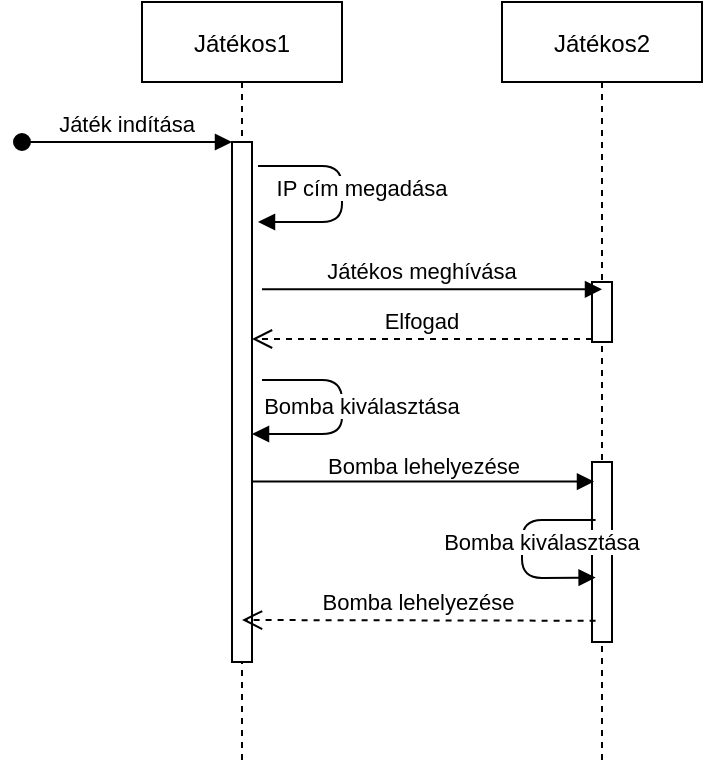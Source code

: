 <mxfile version="15.8.3" type="device"><diagram id="kgpKYQtTHZ0yAKxKKP6v" name="Page-1"><mxGraphModel dx="1038" dy="547" grid="1" gridSize="10" guides="1" tooltips="1" connect="1" arrows="1" fold="1" page="1" pageScale="1" pageWidth="850" pageHeight="1100" math="0" shadow="0"><root><mxCell id="0"/><mxCell id="1" parent="0"/><mxCell id="3nuBFxr9cyL0pnOWT2aG-1" value="Játékos1" style="shape=umlLifeline;perimeter=lifelinePerimeter;container=1;collapsible=0;recursiveResize=0;rounded=0;shadow=0;strokeWidth=1;" parent="1" vertex="1"><mxGeometry x="120" y="80" width="100" height="380" as="geometry"/></mxCell><mxCell id="3nuBFxr9cyL0pnOWT2aG-2" value="" style="points=[];perimeter=orthogonalPerimeter;rounded=0;shadow=0;strokeWidth=1;" parent="3nuBFxr9cyL0pnOWT2aG-1" vertex="1"><mxGeometry x="45" y="70" width="10" height="260" as="geometry"/></mxCell><mxCell id="3nuBFxr9cyL0pnOWT2aG-3" value="Játék indítása" style="verticalAlign=bottom;startArrow=oval;endArrow=block;startSize=8;shadow=0;strokeWidth=1;" parent="3nuBFxr9cyL0pnOWT2aG-1" target="3nuBFxr9cyL0pnOWT2aG-2" edge="1"><mxGeometry relative="1" as="geometry"><mxPoint x="-60" y="70" as="sourcePoint"/></mxGeometry></mxCell><mxCell id="3nuBFxr9cyL0pnOWT2aG-8" value="IP cím megadása" style="verticalAlign=bottom;endArrow=block;shadow=0;strokeWidth=1;" parent="3nuBFxr9cyL0pnOWT2aG-1" edge="1"><mxGeometry x="0.111" y="10" relative="1" as="geometry"><mxPoint x="58" y="82" as="sourcePoint"/><mxPoint x="58" y="110" as="targetPoint"/><Array as="points"><mxPoint x="100" y="82"/><mxPoint x="100" y="110"/></Array><mxPoint as="offset"/></mxGeometry></mxCell><mxCell id="Hczn2LufJ1FquYa1w6TS-1" value="Bomba kiválasztása" style="verticalAlign=bottom;endArrow=block;shadow=0;strokeWidth=1;" edge="1" parent="3nuBFxr9cyL0pnOWT2aG-1" target="3nuBFxr9cyL0pnOWT2aG-2"><mxGeometry x="0.111" y="10" relative="1" as="geometry"><mxPoint x="60" y="189" as="sourcePoint"/><mxPoint x="68" y="120" as="targetPoint"/><Array as="points"><mxPoint x="100" y="189"/><mxPoint x="100" y="216"/></Array><mxPoint as="offset"/></mxGeometry></mxCell><mxCell id="3nuBFxr9cyL0pnOWT2aG-5" value="Játékos2" style="shape=umlLifeline;perimeter=lifelinePerimeter;container=1;collapsible=0;recursiveResize=0;rounded=0;shadow=0;strokeWidth=1;" parent="1" vertex="1"><mxGeometry x="300" y="80" width="100" height="380" as="geometry"/></mxCell><mxCell id="3nuBFxr9cyL0pnOWT2aG-6" value="" style="points=[];perimeter=orthogonalPerimeter;rounded=0;shadow=0;strokeWidth=1;" parent="3nuBFxr9cyL0pnOWT2aG-5" vertex="1"><mxGeometry x="45" y="140" width="10" height="30" as="geometry"/></mxCell><mxCell id="Hczn2LufJ1FquYa1w6TS-3" value="" style="points=[];perimeter=orthogonalPerimeter;rounded=0;shadow=0;strokeWidth=1;" vertex="1" parent="3nuBFxr9cyL0pnOWT2aG-5"><mxGeometry x="45" y="230" width="10" height="90" as="geometry"/></mxCell><mxCell id="Hczn2LufJ1FquYa1w6TS-4" value="Bomba kiválasztása" style="verticalAlign=bottom;endArrow=block;shadow=0;strokeWidth=1;entryX=0.18;entryY=0.642;entryDx=0;entryDy=0;entryPerimeter=0;exitX=0.18;exitY=0.322;exitDx=0;exitDy=0;exitPerimeter=0;" edge="1" parent="3nuBFxr9cyL0pnOWT2aG-5" source="Hczn2LufJ1FquYa1w6TS-3" target="Hczn2LufJ1FquYa1w6TS-3"><mxGeometry x="0.111" y="10" relative="1" as="geometry"><mxPoint x="-115.2" y="199.35" as="sourcePoint"/><mxPoint x="-115.2" y="225.95" as="targetPoint"/><Array as="points"><mxPoint x="10" y="259"/><mxPoint x="10" y="288"/></Array><mxPoint as="offset"/></mxGeometry></mxCell><mxCell id="3nuBFxr9cyL0pnOWT2aG-7" value="Elfogad" style="verticalAlign=bottom;endArrow=open;dashed=1;endSize=8;exitX=0;exitY=0.95;shadow=0;strokeWidth=1;" parent="1" source="3nuBFxr9cyL0pnOWT2aG-6" target="3nuBFxr9cyL0pnOWT2aG-2" edge="1"><mxGeometry relative="1" as="geometry"><mxPoint x="275" y="236" as="targetPoint"/></mxGeometry></mxCell><mxCell id="3nuBFxr9cyL0pnOWT2aG-9" value="Játékos meghívása" style="verticalAlign=bottom;endArrow=block;shadow=0;strokeWidth=1;exitX=1.5;exitY=0.283;exitDx=0;exitDy=0;exitPerimeter=0;entryX=0.5;entryY=0.378;entryDx=0;entryDy=0;entryPerimeter=0;" parent="1" source="3nuBFxr9cyL0pnOWT2aG-2" target="3nuBFxr9cyL0pnOWT2aG-5" edge="1"><mxGeometry x="-0.059" relative="1" as="geometry"><mxPoint x="180" y="230" as="sourcePoint"/><mxPoint x="350" y="225" as="targetPoint"/><Array as="points"/><mxPoint as="offset"/></mxGeometry></mxCell><mxCell id="Hczn2LufJ1FquYa1w6TS-2" value="Bomba lehelyezése" style="verticalAlign=bottom;endArrow=block;shadow=0;strokeWidth=1;entryX=0.1;entryY=0.109;entryDx=0;entryDy=0;entryPerimeter=0;" edge="1" parent="1" source="3nuBFxr9cyL0pnOWT2aG-2" target="Hczn2LufJ1FquYa1w6TS-3"><mxGeometry x="0.005" y="-1" relative="1" as="geometry"><mxPoint x="184.8" y="279.35" as="sourcePoint"/><mxPoint x="184.8" y="305.95" as="targetPoint"/><Array as="points"/><mxPoint as="offset"/></mxGeometry></mxCell><mxCell id="Hczn2LufJ1FquYa1w6TS-5" value="Bomba lehelyezése" style="verticalAlign=bottom;endArrow=open;dashed=1;endSize=8;exitX=0.18;exitY=0.882;shadow=0;strokeWidth=1;exitDx=0;exitDy=0;exitPerimeter=0;" edge="1" parent="1" source="Hczn2LufJ1FquYa1w6TS-3"><mxGeometry relative="1" as="geometry"><mxPoint x="170" y="389" as="targetPoint"/><mxPoint x="340" y="390" as="sourcePoint"/></mxGeometry></mxCell></root></mxGraphModel></diagram></mxfile>